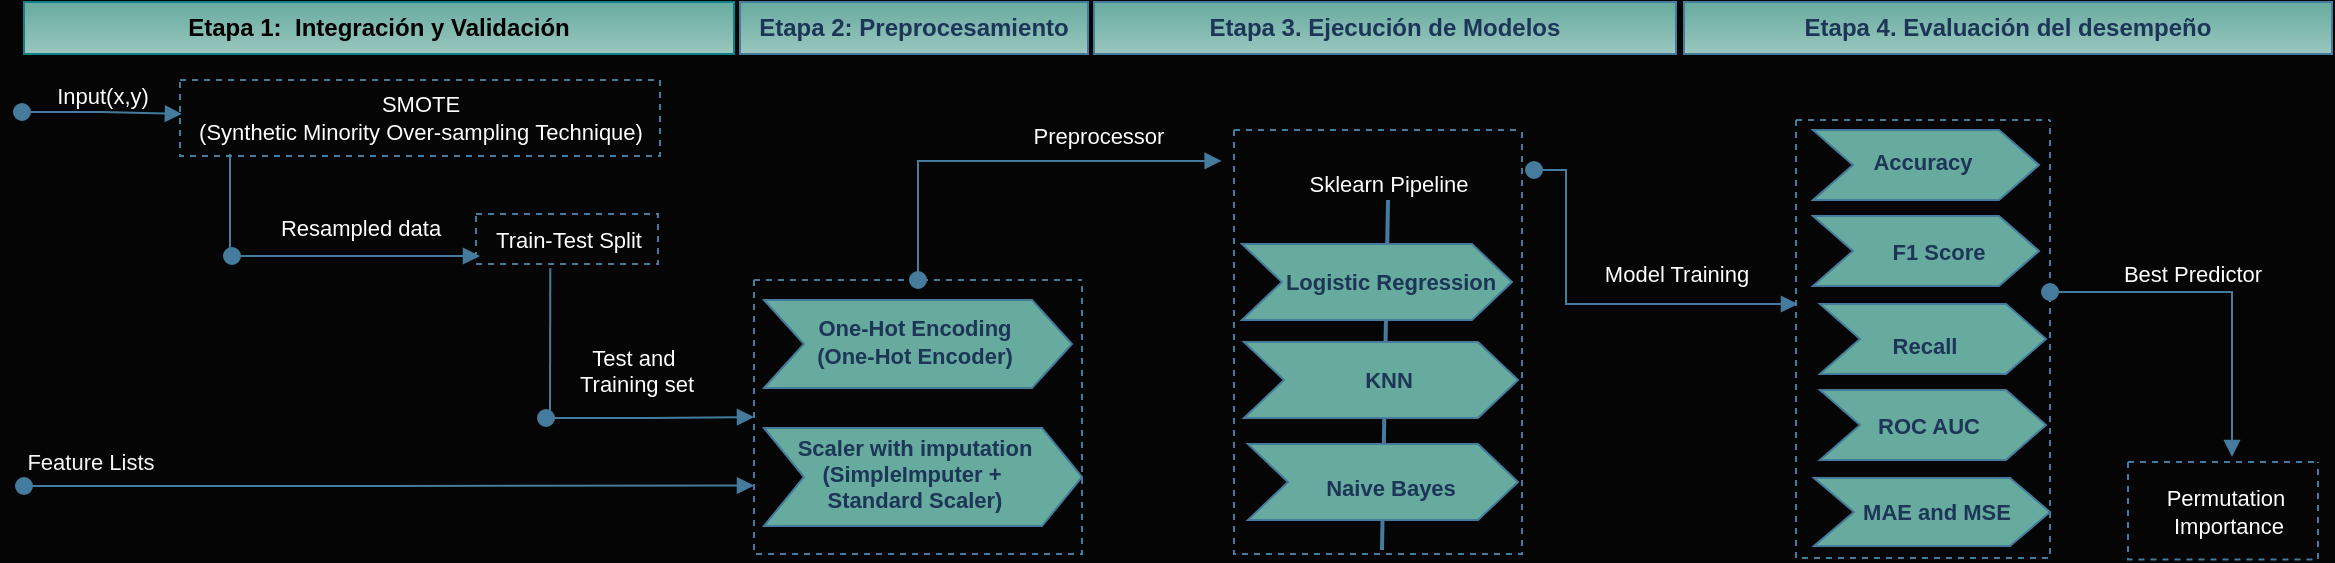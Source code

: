 <mxfile version="24.6.4" type="github">
  <diagram name="Page-1" id="2YBvvXClWsGukQMizWep">
    <mxGraphModel dx="1713" dy="696" grid="0" gridSize="10" guides="0" tooltips="1" connect="1" arrows="1" fold="1" page="0" pageScale="1" pageWidth="850" pageHeight="1100" background="#050505" math="0" shadow="0">
      <root>
        <mxCell id="0" />
        <mxCell id="1" parent="0" />
        <mxCell id="9AFpd2WOyXqLbzsLjCyF-50" value="" style="endArrow=none;html=1;strokeWidth=2;rounded=0;labelBackgroundColor=none;strokeColor=#457B9D;fontColor=default;" edge="1" parent="1">
          <mxGeometry width="50" height="50" relative="1" as="geometry">
            <mxPoint x="651" y="387" as="sourcePoint" />
            <mxPoint x="654" y="212" as="targetPoint" />
            <Array as="points" />
          </mxGeometry>
        </mxCell>
        <mxCell id="aM9ryv3xv72pqoxQDRHE-1" value="&lt;font style=&quot;font-size: 12px;&quot;&gt;Etapa 1:&amp;nbsp;&amp;nbsp;&lt;/font&gt;&lt;span style=&quot;font-size: 12px; background-color: initial;&quot;&gt;Integración y Validación&lt;/span&gt;" style="shape=umlLifeline;perimeter=lifelinePerimeter;whiteSpace=wrap;html=1;container=0;dropTarget=0;collapsible=0;recursiveResize=0;outlineConnect=0;portConstraint=eastwest;newEdgeStyle={&quot;edgeStyle&quot;:&quot;elbowEdgeStyle&quot;,&quot;elbow&quot;:&quot;vertical&quot;,&quot;curved&quot;:0,&quot;rounded&quot;:0};size=44;fillColor=#67AB9F;strokeColor=#0e8088;labelBackgroundColor=none;rounded=0;fontStyle=1;fontSize=12;gradientColor=#9AC7BF;" parent="1" vertex="1">
          <mxGeometry x="-28" y="113" width="355" height="26" as="geometry" />
        </mxCell>
        <mxCell id="9AFpd2WOyXqLbzsLjCyF-2" value="SMOTE&lt;div style=&quot;font-size: 11px;&quot;&gt;(Synthetic&amp;nbsp;&lt;span style=&quot;&quot;&gt;Minority&amp;nbsp;&lt;/span&gt;&lt;span style=&quot;&quot;&gt;Over-sampling&amp;nbsp;&lt;/span&gt;Technique)&lt;/div&gt;" style="text;html=1;align=center;verticalAlign=middle;resizable=0;points=[];autosize=1;strokeColor=#457B9D;fillColor=none;fontSize=11;labelBackgroundColor=none;fontColor=#FFFFFF;dashed=1;rounded=0;" vertex="1" parent="1">
          <mxGeometry x="50" y="152" width="240" height="38" as="geometry" />
        </mxCell>
        <mxCell id="aM9ryv3xv72pqoxQDRHE-3" value="Input(x,y)" style="html=1;verticalAlign=bottom;startArrow=oval;endArrow=block;startSize=8;edgeStyle=elbowEdgeStyle;elbow=horizontal;curved=0;rounded=0;labelBackgroundColor=none;strokeColor=#457B9D;fontColor=#FFFFFF;entryX=0.004;entryY=0.447;entryDx=0;entryDy=0;entryPerimeter=0;" parent="1" target="9AFpd2WOyXqLbzsLjCyF-2" edge="1">
          <mxGeometry relative="1" as="geometry">
            <mxPoint x="-29" y="168" as="sourcePoint" />
            <mxPoint x="38" y="167.83" as="targetPoint" />
          </mxGeometry>
        </mxCell>
        <mxCell id="9AFpd2WOyXqLbzsLjCyF-22" value="Train-Test Split" style="text;html=1;align=center;verticalAlign=middle;resizable=0;points=[];autosize=1;strokeColor=#457B9D;fillColor=none;fontSize=11;labelBackgroundColor=none;fontColor=#FFFFFF;rounded=0;dashed=1;" vertex="1" parent="1">
          <mxGeometry x="198" y="219" width="91" height="25" as="geometry" />
        </mxCell>
        <mxCell id="9AFpd2WOyXqLbzsLjCyF-24" value="&lt;font style=&quot;font-size: 12px;&quot;&gt;Etapa 2: Preprocesamiento&lt;/font&gt;" style="shape=umlLifeline;perimeter=lifelinePerimeter;whiteSpace=wrap;html=1;container=0;dropTarget=0;collapsible=0;recursiveResize=0;outlineConnect=0;portConstraint=eastwest;newEdgeStyle={&quot;edgeStyle&quot;:&quot;elbowEdgeStyle&quot;,&quot;elbow&quot;:&quot;vertical&quot;,&quot;curved&quot;:0,&quot;rounded&quot;:0};size=44;fillColor=#67AB9F;strokeColor=#457B9D;labelBackgroundColor=none;fontColor=#1D3557;rounded=0;fontStyle=1;fontSize=12;gradientColor=#9AC7BF;" vertex="1" parent="1">
          <mxGeometry x="330" y="113" width="174" height="26" as="geometry" />
        </mxCell>
        <mxCell id="9AFpd2WOyXqLbzsLjCyF-25" value="Resampled data" style="html=1;verticalAlign=bottom;startArrow=oval;endArrow=block;startSize=8;edgeStyle=elbowEdgeStyle;elbow=horizontal;curved=0;rounded=0;labelBackgroundColor=none;strokeColor=#457B9D;fontColor=#FFFFFF;" edge="1" parent="1">
          <mxGeometry x="0.024" y="5" relative="1" as="geometry">
            <mxPoint x="76" y="240" as="sourcePoint" />
            <mxPoint x="200" y="240" as="targetPoint" />
            <mxPoint as="offset" />
          </mxGeometry>
        </mxCell>
        <mxCell id="9AFpd2WOyXqLbzsLjCyF-27" value="Test and&amp;nbsp;&lt;div&gt;Training set&lt;/div&gt;" style="html=1;verticalAlign=bottom;startArrow=oval;endArrow=block;startSize=8;edgeStyle=elbowEdgeStyle;elbow=horizontal;curved=0;rounded=0;labelBackgroundColor=none;strokeColor=#457B9D;fontColor=#FFFFFF;" edge="1" parent="1" target="9AFpd2WOyXqLbzsLjCyF-37">
          <mxGeometry x="-0.139" y="8" relative="1" as="geometry">
            <mxPoint x="233" y="321" as="sourcePoint" />
            <mxPoint x="357" y="281" as="targetPoint" />
            <mxPoint as="offset" />
          </mxGeometry>
        </mxCell>
        <mxCell id="9AFpd2WOyXqLbzsLjCyF-31" value="" style="endArrow=none;html=1;rounded=0;labelBackgroundColor=none;strokeColor=#457B9D;fontColor=default;" edge="1" parent="1">
          <mxGeometry width="50" height="50" relative="1" as="geometry">
            <mxPoint x="75" y="237" as="sourcePoint" />
            <mxPoint x="75" y="189" as="targetPoint" />
          </mxGeometry>
        </mxCell>
        <mxCell id="9AFpd2WOyXqLbzsLjCyF-32" value="" style="endArrow=none;html=1;rounded=0;labelBackgroundColor=none;strokeColor=#457B9D;fontColor=default;entryX=0.408;entryY=1.087;entryDx=0;entryDy=0;entryPerimeter=0;" edge="1" parent="1" target="9AFpd2WOyXqLbzsLjCyF-22">
          <mxGeometry width="50" height="50" relative="1" as="geometry">
            <mxPoint x="235" y="322" as="sourcePoint" />
            <mxPoint x="238" y="243" as="targetPoint" />
          </mxGeometry>
        </mxCell>
        <mxCell id="9AFpd2WOyXqLbzsLjCyF-34" value="Feature Lists" style="html=1;verticalAlign=bottom;startArrow=oval;endArrow=block;startSize=8;edgeStyle=elbowEdgeStyle;elbow=horizontal;curved=0;rounded=0;entryX=0;entryY=0.75;entryDx=0;entryDy=0;labelBackgroundColor=none;strokeColor=#457B9D;fontColor=#f9f5f5;" edge="1" parent="1" target="9AFpd2WOyXqLbzsLjCyF-37">
          <mxGeometry x="-0.821" y="3" relative="1" as="geometry">
            <mxPoint x="-28" y="355" as="sourcePoint" />
            <mxPoint x="371" y="366" as="targetPoint" />
            <mxPoint as="offset" />
          </mxGeometry>
        </mxCell>
        <mxCell id="9AFpd2WOyXqLbzsLjCyF-37" value="" style="swimlane;startSize=0;dashed=1;labelBackgroundColor=none;fillColor=#A8DADC;strokeColor=#457B9D;fontColor=#1D3557;rounded=0;" vertex="1" parent="1">
          <mxGeometry x="337" y="252" width="164" height="137" as="geometry" />
        </mxCell>
        <mxCell id="9AFpd2WOyXqLbzsLjCyF-54" value="" style="shape=step;perimeter=stepPerimeter;whiteSpace=wrap;html=1;fixedSize=1;labelBackgroundColor=none;fillColor=#67AB9F;strokeColor=#457B9D;fontColor=#1D3557;rounded=0;" vertex="1" parent="9AFpd2WOyXqLbzsLjCyF-37">
          <mxGeometry x="5" y="74" width="159" height="49" as="geometry" />
        </mxCell>
        <mxCell id="9AFpd2WOyXqLbzsLjCyF-53" value="" style="shape=step;perimeter=stepPerimeter;whiteSpace=wrap;html=1;fixedSize=1;labelBackgroundColor=none;fillColor=#67AB9F;strokeColor=#457B9D;fontColor=#1D3557;rounded=0;" vertex="1" parent="9AFpd2WOyXqLbzsLjCyF-37">
          <mxGeometry x="5" y="10" width="154" height="44" as="geometry" />
        </mxCell>
        <mxCell id="9AFpd2WOyXqLbzsLjCyF-36" value="Scaler with imputation&lt;div&gt;(SimpleImputer +&amp;nbsp;&lt;/div&gt;&lt;div&gt;Standard Scaler)&lt;/div&gt;" style="text;html=1;align=center;verticalAlign=middle;resizable=0;points=[];autosize=1;strokeColor=none;fillColor=none;fontSize=11;labelBackgroundColor=none;fontColor=#1D3557;rounded=0;fontStyle=1" vertex="1" parent="9AFpd2WOyXqLbzsLjCyF-37">
          <mxGeometry x="16.5" y="71" width="126" height="52" as="geometry" />
        </mxCell>
        <mxCell id="9AFpd2WOyXqLbzsLjCyF-35" value="One-Hot Encoding&lt;div&gt;(One-Hot Encoder)&lt;/div&gt;" style="text;html=1;align=center;verticalAlign=middle;resizable=0;points=[];autosize=1;strokeColor=none;fillColor=none;fontSize=11;labelBackgroundColor=none;fontColor=#1D3557;rounded=0;fontStyle=1" vertex="1" parent="9AFpd2WOyXqLbzsLjCyF-37">
          <mxGeometry x="24" y="11.5" width="111" height="38" as="geometry" />
        </mxCell>
        <mxCell id="9AFpd2WOyXqLbzsLjCyF-42" value="Preprocessor" style="html=1;verticalAlign=bottom;startArrow=oval;endArrow=block;startSize=8;edgeStyle=elbowEdgeStyle;elbow=horizontal;curved=0;rounded=0;labelBackgroundColor=none;strokeColor=#457B9D;fontColor=#FFFFFF;entryX=-0.043;entryY=0.073;entryDx=0;entryDy=0;entryPerimeter=0;exitX=0.5;exitY=0;exitDx=0;exitDy=0;" edge="1" parent="1" source="9AFpd2WOyXqLbzsLjCyF-37" target="9AFpd2WOyXqLbzsLjCyF-44">
          <mxGeometry x="0.413" y="3" relative="1" as="geometry">
            <mxPoint x="503" y="319.5" as="sourcePoint" />
            <mxPoint x="599" y="190" as="targetPoint" />
            <mxPoint as="offset" />
            <Array as="points">
              <mxPoint x="419" y="226" />
            </Array>
          </mxGeometry>
        </mxCell>
        <mxCell id="9AFpd2WOyXqLbzsLjCyF-43" value="&lt;font style=&quot;font-size: 12px;&quot;&gt;Etapa 4. Evaluación del desempeño&lt;/font&gt;" style="shape=umlLifeline;perimeter=lifelinePerimeter;whiteSpace=wrap;html=1;container=0;dropTarget=0;collapsible=0;recursiveResize=0;outlineConnect=0;portConstraint=eastwest;newEdgeStyle={&quot;edgeStyle&quot;:&quot;elbowEdgeStyle&quot;,&quot;elbow&quot;:&quot;vertical&quot;,&quot;curved&quot;:0,&quot;rounded&quot;:0};size=44;fillColor=#67AB9F;strokeColor=#457B9D;labelBackgroundColor=none;fontColor=#1D3557;rounded=0;fontStyle=1;fontSize=12;gradientColor=#9AC7BF;" vertex="1" parent="1">
          <mxGeometry x="802" y="113" width="324" height="26" as="geometry" />
        </mxCell>
        <mxCell id="9AFpd2WOyXqLbzsLjCyF-44" value="" style="swimlane;startSize=0;dashed=1;labelBackgroundColor=none;fillColor=#A8DADC;strokeColor=#457B9D;fontColor=#1D3557;rounded=0;" vertex="1" parent="1">
          <mxGeometry x="577" y="177" width="144" height="212" as="geometry" />
        </mxCell>
        <mxCell id="9AFpd2WOyXqLbzsLjCyF-46" value="Sklearn Pipeline" style="text;html=1;align=center;verticalAlign=middle;resizable=0;points=[];autosize=1;strokeColor=none;fillColor=none;fontSize=11;labelBackgroundColor=none;fontColor=#FFFFFF;rounded=0;" vertex="1" parent="9AFpd2WOyXqLbzsLjCyF-44">
          <mxGeometry x="28" y="14" width="98" height="25" as="geometry" />
        </mxCell>
        <mxCell id="9AFpd2WOyXqLbzsLjCyF-47" value="" style="shape=step;perimeter=stepPerimeter;whiteSpace=wrap;html=1;fixedSize=1;labelBackgroundColor=none;fillColor=#67AB9F;strokeColor=#457B9D;fontColor=#1D3557;rounded=0;" vertex="1" parent="1">
          <mxGeometry x="581" y="234" width="135" height="38" as="geometry" />
        </mxCell>
        <mxCell id="9AFpd2WOyXqLbzsLjCyF-48" value="" style="shape=step;perimeter=stepPerimeter;whiteSpace=wrap;html=1;fixedSize=1;labelBackgroundColor=none;fillColor=#67AB9F;strokeColor=#457B9D;fontColor=#1D3557;rounded=0;" vertex="1" parent="1">
          <mxGeometry x="582" y="283" width="137" height="38" as="geometry" />
        </mxCell>
        <mxCell id="9AFpd2WOyXqLbzsLjCyF-49" value="" style="shape=step;perimeter=stepPerimeter;whiteSpace=wrap;html=1;fixedSize=1;labelBackgroundColor=none;fillColor=#67AB9F;strokeColor=#457B9D;fontColor=#1D3557;rounded=0;" vertex="1" parent="1">
          <mxGeometry x="584" y="334" width="135" height="38" as="geometry" />
        </mxCell>
        <mxCell id="9AFpd2WOyXqLbzsLjCyF-56" value="Logistic Regression" style="text;html=1;align=center;verticalAlign=middle;resizable=0;points=[];autosize=1;strokeColor=none;fillColor=none;fontSize=11;labelBackgroundColor=none;fontColor=#1D3557;rounded=0;fontStyle=1" vertex="1" parent="1">
          <mxGeometry x="598" y="240.5" width="114" height="25" as="geometry" />
        </mxCell>
        <mxCell id="9AFpd2WOyXqLbzsLjCyF-57" value="KNN" style="text;html=1;align=center;verticalAlign=middle;resizable=0;points=[];autosize=1;strokeColor=none;fillColor=none;fontSize=11;labelBackgroundColor=none;fontColor=#1D3557;rounded=0;fontStyle=1" vertex="1" parent="1">
          <mxGeometry x="633" y="289.5" width="41" height="25" as="geometry" />
        </mxCell>
        <mxCell id="9AFpd2WOyXqLbzsLjCyF-58" value="Naive Bayes" style="text;html=1;align=center;verticalAlign=middle;resizable=0;points=[];autosize=1;strokeColor=none;fillColor=none;fontSize=11;labelBackgroundColor=none;fontColor=#1D3557;rounded=0;fontStyle=1" vertex="1" parent="1">
          <mxGeometry x="614.5" y="343" width="80" height="25" as="geometry" />
        </mxCell>
        <mxCell id="9AFpd2WOyXqLbzsLjCyF-60" value="&lt;font style=&quot;font-size: 12px;&quot;&gt;Etapa 3. Ejecución de Modelos&lt;/font&gt;" style="shape=umlLifeline;perimeter=lifelinePerimeter;whiteSpace=wrap;html=1;container=0;dropTarget=0;collapsible=0;recursiveResize=0;outlineConnect=0;portConstraint=eastwest;newEdgeStyle={&quot;edgeStyle&quot;:&quot;elbowEdgeStyle&quot;,&quot;elbow&quot;:&quot;vertical&quot;,&quot;curved&quot;:0,&quot;rounded&quot;:0};size=44;fillColor=#67AB9F;strokeColor=#457B9D;labelBackgroundColor=none;fontColor=#1D3557;rounded=0;fontStyle=1;fontSize=12;gradientColor=#9AC7BF;" vertex="1" parent="1">
          <mxGeometry x="507" y="113" width="291" height="26" as="geometry" />
        </mxCell>
        <mxCell id="9AFpd2WOyXqLbzsLjCyF-61" value="Model Training" style="html=1;verticalAlign=bottom;startArrow=oval;endArrow=block;startSize=8;edgeStyle=elbowEdgeStyle;elbow=horizontal;curved=0;rounded=0;labelBackgroundColor=none;strokeColor=#457B9D;fontColor=#FFFFFF;" edge="1" parent="1">
          <mxGeometry x="0.382" y="6" relative="1" as="geometry">
            <mxPoint x="727" y="197" as="sourcePoint" />
            <mxPoint x="859" y="264" as="targetPoint" />
            <mxPoint as="offset" />
            <Array as="points">
              <mxPoint x="743" y="326" />
            </Array>
          </mxGeometry>
        </mxCell>
        <mxCell id="9AFpd2WOyXqLbzsLjCyF-65" value="" style="swimlane;startSize=0;dashed=1;labelBackgroundColor=none;fillColor=#A8DADC;strokeColor=#457B9D;fontColor=#1D3557;rounded=0;" vertex="1" parent="1">
          <mxGeometry x="1024" y="343" width="95" height="48.75" as="geometry" />
        </mxCell>
        <mxCell id="9AFpd2WOyXqLbzsLjCyF-66" value="Permutation&amp;nbsp;&lt;div&gt;Importance&lt;/div&gt;" style="text;html=1;align=center;verticalAlign=middle;resizable=0;points=[];autosize=1;strokeColor=none;fillColor=none;fontSize=11;labelBackgroundColor=none;fontColor=#FFFFFF;rounded=0;" vertex="1" parent="9AFpd2WOyXqLbzsLjCyF-65">
          <mxGeometry x="10" y="5.5" width="80" height="38" as="geometry" />
        </mxCell>
        <mxCell id="9AFpd2WOyXqLbzsLjCyF-67" value="Best Predictor" style="html=1;verticalAlign=bottom;startArrow=oval;endArrow=block;startSize=8;edgeStyle=elbowEdgeStyle;elbow=horizontal;curved=0;rounded=0;labelBackgroundColor=none;strokeColor=#457B9D;fontColor=#FFFFFF;" edge="1" parent="1">
          <mxGeometry x="-0.193" relative="1" as="geometry">
            <mxPoint x="985" y="258" as="sourcePoint" />
            <mxPoint x="1076" y="340.5" as="targetPoint" />
            <mxPoint x="1" as="offset" />
            <Array as="points">
              <mxPoint x="1076" y="195" />
            </Array>
          </mxGeometry>
        </mxCell>
        <mxCell id="9AFpd2WOyXqLbzsLjCyF-74" value="" style="swimlane;startSize=0;dashed=1;labelBackgroundColor=none;fillColor=#A8DADC;strokeColor=#457B9D;fontColor=#1D3557;rounded=0;" vertex="1" parent="1">
          <mxGeometry x="858" y="172" width="127" height="219" as="geometry" />
        </mxCell>
        <mxCell id="9AFpd2WOyXqLbzsLjCyF-75" value="" style="shape=step;perimeter=stepPerimeter;whiteSpace=wrap;html=1;fixedSize=1;labelBackgroundColor=none;fillColor=#67AB9F;strokeColor=#457B9D;fontColor=#1D3557;rounded=0;" vertex="1" parent="9AFpd2WOyXqLbzsLjCyF-74">
          <mxGeometry x="8.5" y="48" width="113" height="35" as="geometry" />
        </mxCell>
        <mxCell id="9AFpd2WOyXqLbzsLjCyF-80" value="" style="shape=step;perimeter=stepPerimeter;whiteSpace=wrap;html=1;fixedSize=1;labelBackgroundColor=none;fillColor=#67AB9F;strokeColor=#457B9D;fontColor=#1D3557;rounded=0;" vertex="1" parent="9AFpd2WOyXqLbzsLjCyF-74">
          <mxGeometry x="12" y="92" width="113" height="35" as="geometry" />
        </mxCell>
        <mxCell id="9AFpd2WOyXqLbzsLjCyF-83" value="" style="shape=step;perimeter=stepPerimeter;whiteSpace=wrap;html=1;fixedSize=1;labelBackgroundColor=none;fillColor=#67AB9F;strokeColor=#457B9D;fontColor=#1D3557;rounded=0;" vertex="1" parent="9AFpd2WOyXqLbzsLjCyF-74">
          <mxGeometry x="12" y="135" width="113" height="35" as="geometry" />
        </mxCell>
        <mxCell id="9AFpd2WOyXqLbzsLjCyF-81" value="" style="shape=step;perimeter=stepPerimeter;whiteSpace=wrap;html=1;fixedSize=1;labelBackgroundColor=none;fillColor=#67AB9F;strokeColor=#457B9D;fontColor=#1D3557;rounded=0;fontStyle=1" vertex="1" parent="9AFpd2WOyXqLbzsLjCyF-74">
          <mxGeometry x="8.5" y="5" width="113" height="35" as="geometry" />
        </mxCell>
        <mxCell id="9AFpd2WOyXqLbzsLjCyF-84" value="Accuracy" style="text;html=1;align=center;verticalAlign=middle;resizable=0;points=[];autosize=1;strokeColor=none;fillColor=none;fontSize=11;labelBackgroundColor=none;fontColor=#1D3557;rounded=0;fontStyle=1" vertex="1" parent="9AFpd2WOyXqLbzsLjCyF-74">
          <mxGeometry x="31" y="8" width="63" height="25" as="geometry" />
        </mxCell>
        <mxCell id="9AFpd2WOyXqLbzsLjCyF-85" value="F1 Score" style="text;html=1;align=center;verticalAlign=middle;resizable=0;points=[];autosize=1;strokeColor=none;fillColor=none;fontSize=11;labelBackgroundColor=none;fontColor=#1D3557;rounded=0;fontStyle=1" vertex="1" parent="9AFpd2WOyXqLbzsLjCyF-74">
          <mxGeometry x="39" y="53" width="63" height="25" as="geometry" />
        </mxCell>
        <mxCell id="9AFpd2WOyXqLbzsLjCyF-87" value="" style="shape=step;perimeter=stepPerimeter;whiteSpace=wrap;html=1;fixedSize=1;labelBackgroundColor=none;fillColor=#67AB9F;strokeColor=#457B9D;fontColor=#1D3557;rounded=0;" vertex="1" parent="9AFpd2WOyXqLbzsLjCyF-74">
          <mxGeometry x="9" y="179" width="118" height="34" as="geometry" />
        </mxCell>
        <mxCell id="9AFpd2WOyXqLbzsLjCyF-88" value="Recall" style="text;html=1;align=center;verticalAlign=middle;resizable=0;points=[];autosize=1;strokeColor=none;fillColor=none;fontSize=11;labelBackgroundColor=none;fontColor=#1D3557;rounded=0;fontStyle=1" vertex="1" parent="9AFpd2WOyXqLbzsLjCyF-74">
          <mxGeometry x="39" y="100" width="49" height="25" as="geometry" />
        </mxCell>
        <mxCell id="9AFpd2WOyXqLbzsLjCyF-89" value="ROC AUC" style="text;html=1;align=center;verticalAlign=middle;resizable=0;points=[];autosize=1;strokeColor=none;fillColor=none;fontSize=11;labelBackgroundColor=none;fontColor=#1D3557;rounded=0;fontStyle=1" vertex="1" parent="9AFpd2WOyXqLbzsLjCyF-74">
          <mxGeometry x="31.5" y="140" width="68" height="25" as="geometry" />
        </mxCell>
        <mxCell id="9AFpd2WOyXqLbzsLjCyF-90" value="MAE and MSE" style="text;html=1;align=center;verticalAlign=middle;resizable=0;points=[];autosize=1;strokeColor=none;fillColor=none;fontSize=11;labelBackgroundColor=none;fontColor=#1D3557;rounded=0;fontStyle=1" vertex="1" parent="9AFpd2WOyXqLbzsLjCyF-74">
          <mxGeometry x="25" y="183" width="90" height="25" as="geometry" />
        </mxCell>
      </root>
    </mxGraphModel>
  </diagram>
</mxfile>
